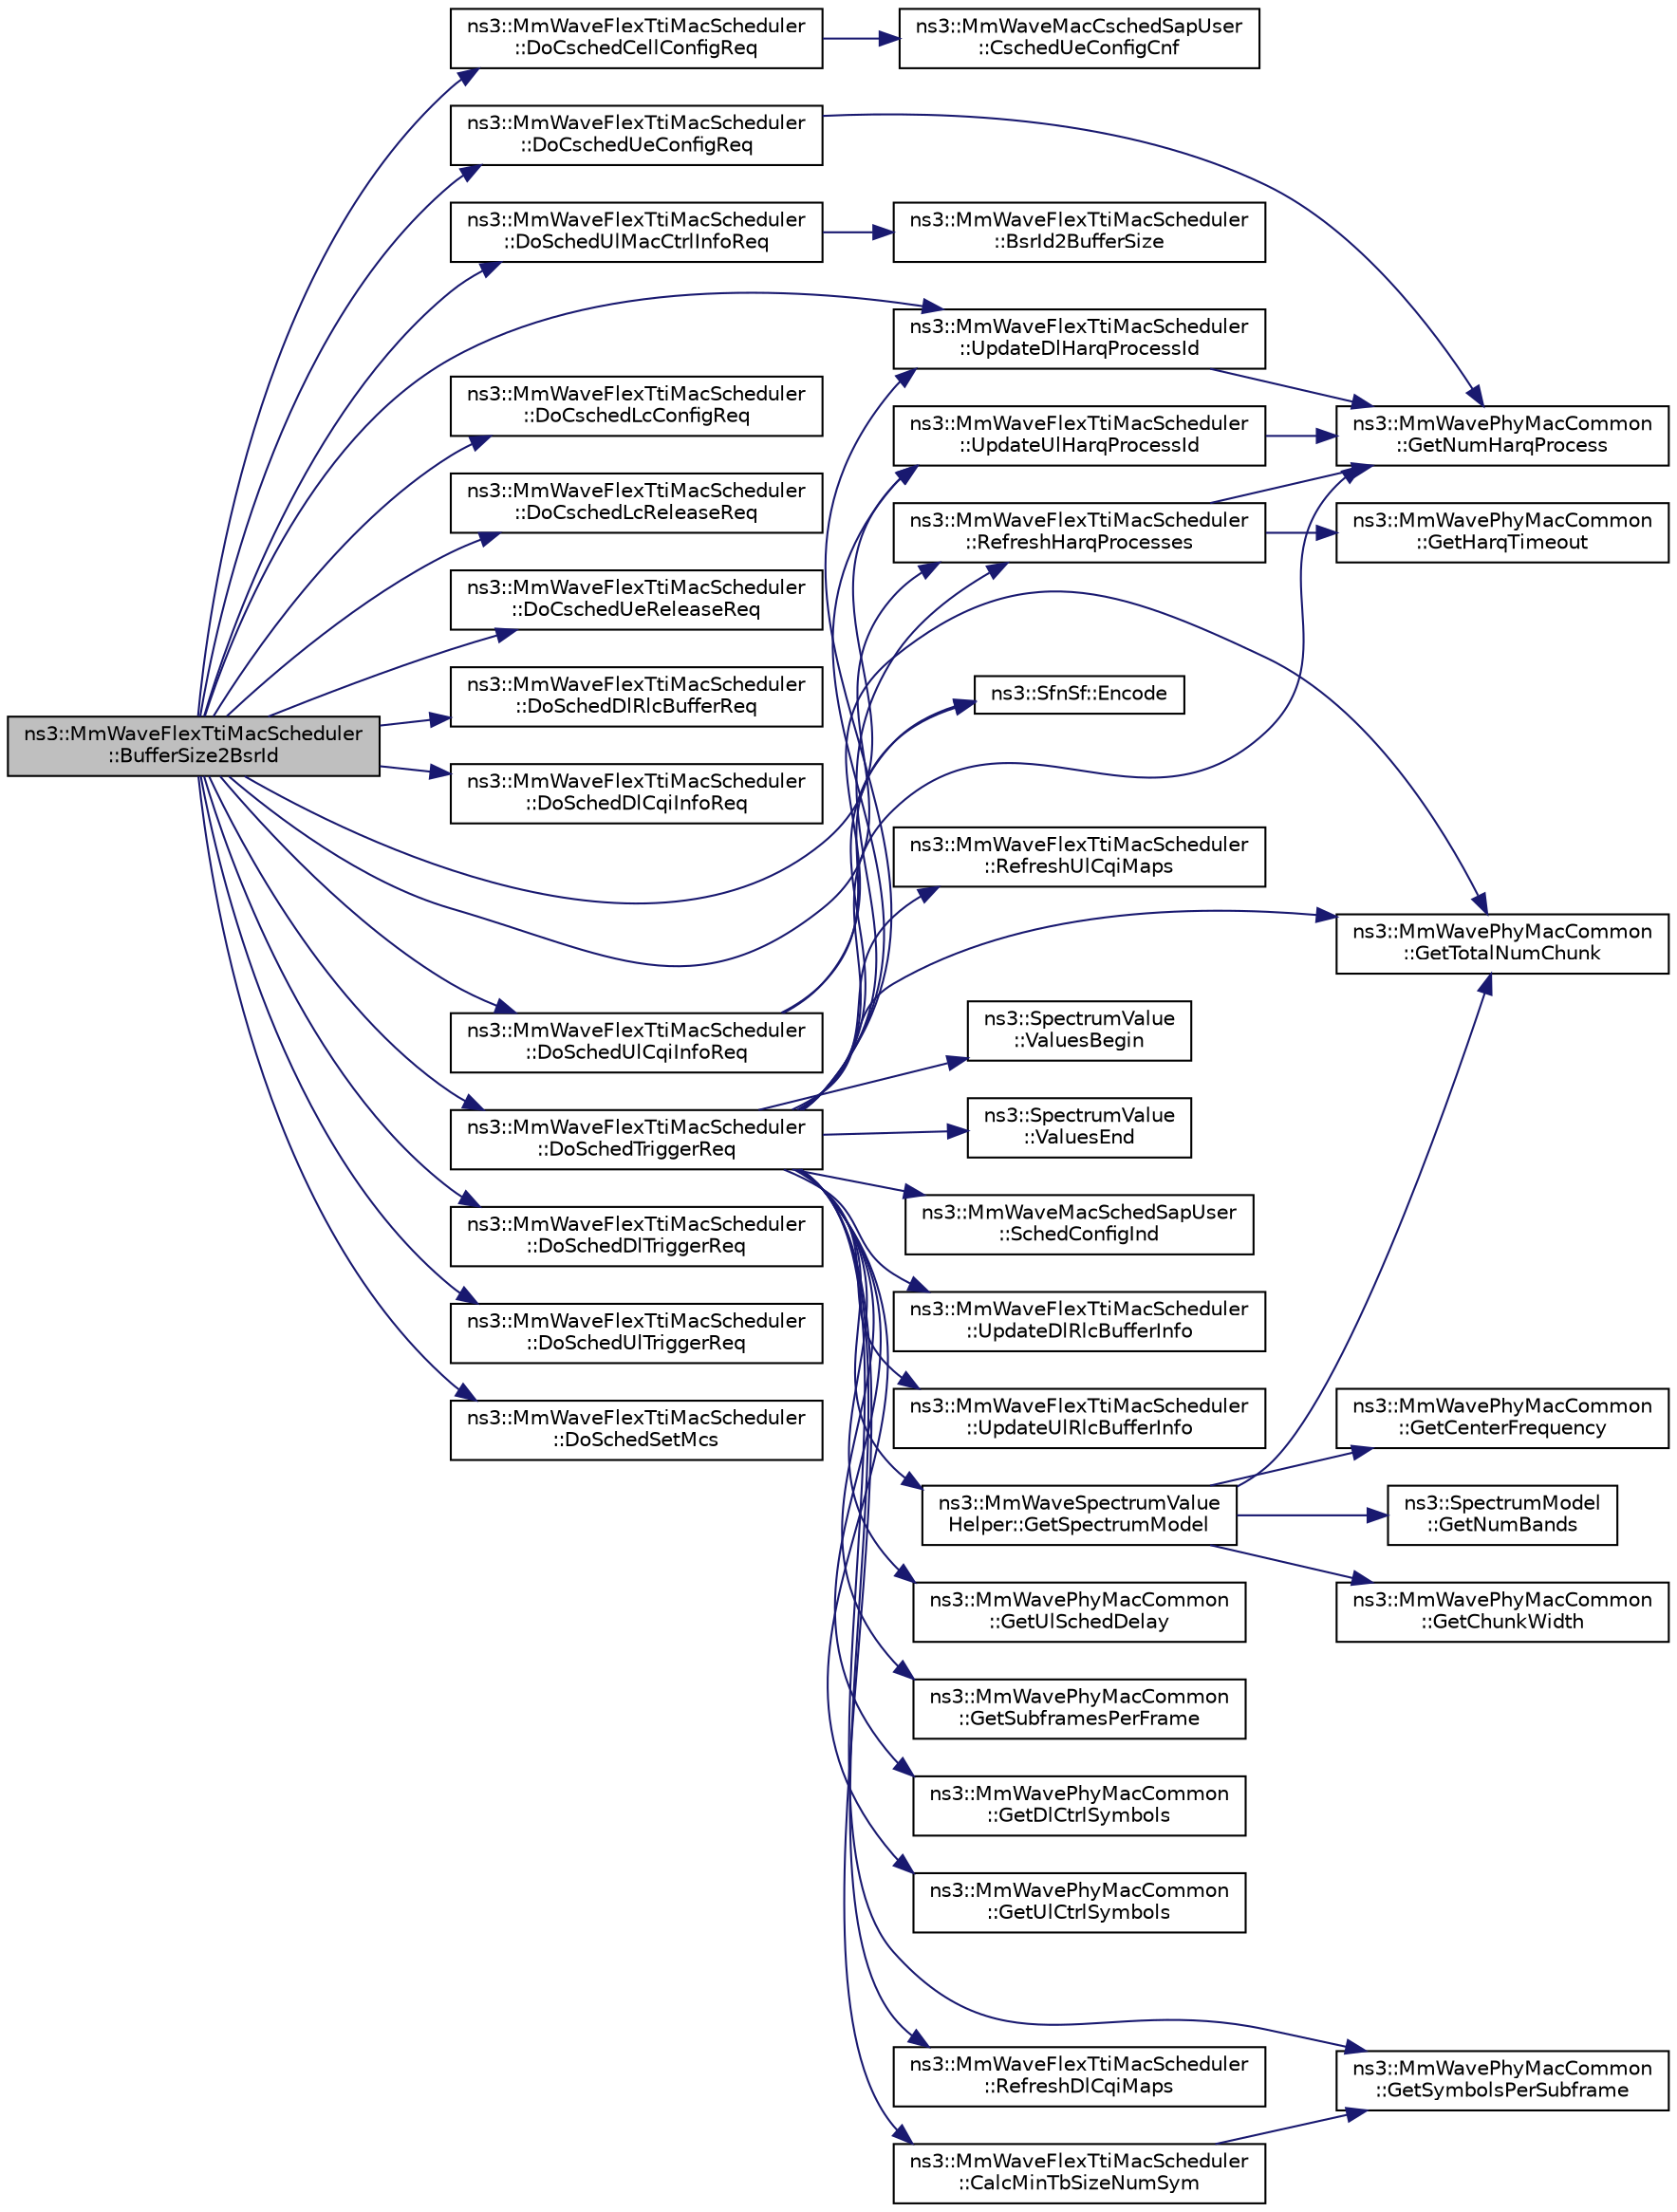 digraph "ns3::MmWaveFlexTtiMacScheduler::BufferSize2BsrId"
{
  edge [fontname="Helvetica",fontsize="10",labelfontname="Helvetica",labelfontsize="10"];
  node [fontname="Helvetica",fontsize="10",shape=record];
  rankdir="LR";
  Node1 [label="ns3::MmWaveFlexTtiMacScheduler\l::BufferSize2BsrId",height=0.2,width=0.4,color="black", fillcolor="grey75", style="filled", fontcolor="black"];
  Node1 -> Node2 [color="midnightblue",fontsize="10",style="solid"];
  Node2 [label="ns3::MmWaveFlexTtiMacScheduler\l::UpdateDlHarqProcessId",height=0.2,width=0.4,color="black", fillcolor="white", style="filled",URL="$d0/deb/classns3_1_1MmWaveFlexTtiMacScheduler.html#ae6166d2b40f1dc7c8407c7d620a8ea02"];
  Node2 -> Node3 [color="midnightblue",fontsize="10",style="solid"];
  Node3 [label="ns3::MmWavePhyMacCommon\l::GetNumHarqProcess",height=0.2,width=0.4,color="black", fillcolor="white", style="filled",URL="$df/df4/classns3_1_1MmWavePhyMacCommon.html#a40773d84172ebeb5aff125f56ebcc5ac"];
  Node1 -> Node4 [color="midnightblue",fontsize="10",style="solid"];
  Node4 [label="ns3::MmWaveFlexTtiMacScheduler\l::UpdateUlHarqProcessId",height=0.2,width=0.4,color="black", fillcolor="white", style="filled",URL="$d0/deb/classns3_1_1MmWaveFlexTtiMacScheduler.html#a2e7e646b6f8b35625d1284d04c167881"];
  Node4 -> Node3 [color="midnightblue",fontsize="10",style="solid"];
  Node1 -> Node5 [color="midnightblue",fontsize="10",style="solid"];
  Node5 [label="ns3::MmWaveFlexTtiMacScheduler\l::DoCschedCellConfigReq",height=0.2,width=0.4,color="black", fillcolor="white", style="filled",URL="$d0/deb/classns3_1_1MmWaveFlexTtiMacScheduler.html#a0a2e93c1c14b4e26b6fcb1eec990309d"];
  Node5 -> Node6 [color="midnightblue",fontsize="10",style="solid"];
  Node6 [label="ns3::MmWaveMacCschedSapUser\l::CschedUeConfigCnf",height=0.2,width=0.4,color="black", fillcolor="white", style="filled",URL="$d7/d6e/classns3_1_1MmWaveMacCschedSapUser.html#a7c6574b01ef6cfd72a3c027142dff19c"];
  Node1 -> Node7 [color="midnightblue",fontsize="10",style="solid"];
  Node7 [label="ns3::MmWaveFlexTtiMacScheduler\l::DoCschedUeConfigReq",height=0.2,width=0.4,color="black", fillcolor="white", style="filled",URL="$d0/deb/classns3_1_1MmWaveFlexTtiMacScheduler.html#a5b01baf4890fe28fd57699cc9535d88e"];
  Node7 -> Node3 [color="midnightblue",fontsize="10",style="solid"];
  Node1 -> Node8 [color="midnightblue",fontsize="10",style="solid"];
  Node8 [label="ns3::MmWaveFlexTtiMacScheduler\l::DoCschedLcConfigReq",height=0.2,width=0.4,color="black", fillcolor="white", style="filled",URL="$d0/deb/classns3_1_1MmWaveFlexTtiMacScheduler.html#a801b39134b635d49854ec1864d8b3f26"];
  Node1 -> Node9 [color="midnightblue",fontsize="10",style="solid"];
  Node9 [label="ns3::MmWaveFlexTtiMacScheduler\l::DoCschedLcReleaseReq",height=0.2,width=0.4,color="black", fillcolor="white", style="filled",URL="$d0/deb/classns3_1_1MmWaveFlexTtiMacScheduler.html#a98866a8bcf361255c2f092484813f189"];
  Node1 -> Node10 [color="midnightblue",fontsize="10",style="solid"];
  Node10 [label="ns3::MmWaveFlexTtiMacScheduler\l::DoCschedUeReleaseReq",height=0.2,width=0.4,color="black", fillcolor="white", style="filled",URL="$d0/deb/classns3_1_1MmWaveFlexTtiMacScheduler.html#a39e444a162781be1bd04ad02c39ca378"];
  Node1 -> Node11 [color="midnightblue",fontsize="10",style="solid"];
  Node11 [label="ns3::MmWaveFlexTtiMacScheduler\l::DoSchedDlRlcBufferReq",height=0.2,width=0.4,color="black", fillcolor="white", style="filled",URL="$d0/deb/classns3_1_1MmWaveFlexTtiMacScheduler.html#a972fbd6950708e483b33a5d11b5094cc"];
  Node1 -> Node12 [color="midnightblue",fontsize="10",style="solid"];
  Node12 [label="ns3::MmWaveFlexTtiMacScheduler\l::DoSchedDlCqiInfoReq",height=0.2,width=0.4,color="black", fillcolor="white", style="filled",URL="$d0/deb/classns3_1_1MmWaveFlexTtiMacScheduler.html#ad2cb5b2c86797cdbeceb7ef754d9f453"];
  Node1 -> Node13 [color="midnightblue",fontsize="10",style="solid"];
  Node13 [label="ns3::MmWaveFlexTtiMacScheduler\l::DoSchedUlCqiInfoReq",height=0.2,width=0.4,color="black", fillcolor="white", style="filled",URL="$d0/deb/classns3_1_1MmWaveFlexTtiMacScheduler.html#abe9b853ebddee6a695a2e8260cb4e641"];
  Node13 -> Node14 [color="midnightblue",fontsize="10",style="solid"];
  Node14 [label="ns3::SfnSf::Encode",height=0.2,width=0.4,color="black", fillcolor="white", style="filled",URL="$d6/d81/structns3_1_1SfnSf.html#a9fff81b2b48af70c77e6b2c51d2fd43b"];
  Node13 -> Node15 [color="midnightblue",fontsize="10",style="solid"];
  Node15 [label="ns3::MmWavePhyMacCommon\l::GetTotalNumChunk",height=0.2,width=0.4,color="black", fillcolor="white", style="filled",URL="$df/df4/classns3_1_1MmWavePhyMacCommon.html#a97e82c809a351fea9d5058ac1bb4c3c6"];
  Node1 -> Node16 [color="midnightblue",fontsize="10",style="solid"];
  Node16 [label="ns3::MmWaveFlexTtiMacScheduler\l::DoSchedUlMacCtrlInfoReq",height=0.2,width=0.4,color="black", fillcolor="white", style="filled",URL="$d0/deb/classns3_1_1MmWaveFlexTtiMacScheduler.html#a16150448a696414e42093c28467c0a6d"];
  Node16 -> Node17 [color="midnightblue",fontsize="10",style="solid"];
  Node17 [label="ns3::MmWaveFlexTtiMacScheduler\l::BsrId2BufferSize",height=0.2,width=0.4,color="black", fillcolor="white", style="filled",URL="$d0/deb/classns3_1_1MmWaveFlexTtiMacScheduler.html#a2de0d6da8a161c34721136d1dff22038"];
  Node1 -> Node18 [color="midnightblue",fontsize="10",style="solid"];
  Node18 [label="ns3::MmWaveFlexTtiMacScheduler\l::DoSchedTriggerReq",height=0.2,width=0.4,color="black", fillcolor="white", style="filled",URL="$d0/deb/classns3_1_1MmWaveFlexTtiMacScheduler.html#a5e3acc15f9a705902c8471ea47d42be7"];
  Node18 -> Node19 [color="midnightblue",fontsize="10",style="solid"];
  Node19 [label="ns3::MmWavePhyMacCommon\l::GetUlSchedDelay",height=0.2,width=0.4,color="black", fillcolor="white", style="filled",URL="$df/df4/classns3_1_1MmWavePhyMacCommon.html#afd70935ec71838fefe6a8e18198f19cb"];
  Node18 -> Node20 [color="midnightblue",fontsize="10",style="solid"];
  Node20 [label="ns3::MmWavePhyMacCommon\l::GetSubframesPerFrame",height=0.2,width=0.4,color="black", fillcolor="white", style="filled",URL="$df/df4/classns3_1_1MmWavePhyMacCommon.html#a3709cf52f6813eb8ad1af16d95082dc1"];
  Node18 -> Node21 [color="midnightblue",fontsize="10",style="solid"];
  Node21 [label="ns3::MmWavePhyMacCommon\l::GetDlCtrlSymbols",height=0.2,width=0.4,color="black", fillcolor="white", style="filled",URL="$df/df4/classns3_1_1MmWavePhyMacCommon.html#a1be2da684374de93d7f501aab2441b5a"];
  Node18 -> Node22 [color="midnightblue",fontsize="10",style="solid"];
  Node22 [label="ns3::MmWavePhyMacCommon\l::GetUlCtrlSymbols",height=0.2,width=0.4,color="black", fillcolor="white", style="filled",URL="$df/df4/classns3_1_1MmWavePhyMacCommon.html#aa0bf8af14050bc5dc6513fbc86319a9b"];
  Node18 -> Node23 [color="midnightblue",fontsize="10",style="solid"];
  Node23 [label="ns3::MmWavePhyMacCommon\l::GetSymbolsPerSubframe",height=0.2,width=0.4,color="black", fillcolor="white", style="filled",URL="$df/df4/classns3_1_1MmWavePhyMacCommon.html#a2fe835b76e3c689defa413e395cd10cb"];
  Node18 -> Node24 [color="midnightblue",fontsize="10",style="solid"];
  Node24 [label="ns3::MmWaveFlexTtiMacScheduler\l::RefreshDlCqiMaps",height=0.2,width=0.4,color="black", fillcolor="white", style="filled",URL="$d0/deb/classns3_1_1MmWaveFlexTtiMacScheduler.html#a258b38ccd67574a92e83ee7797850a99"];
  Node18 -> Node25 [color="midnightblue",fontsize="10",style="solid"];
  Node25 [label="ns3::MmWaveFlexTtiMacScheduler\l::RefreshUlCqiMaps",height=0.2,width=0.4,color="black", fillcolor="white", style="filled",URL="$d0/deb/classns3_1_1MmWaveFlexTtiMacScheduler.html#a37e57c25e03ec4c1865025f8e5301d32"];
  Node18 -> Node26 [color="midnightblue",fontsize="10",style="solid"];
  Node26 [label="ns3::MmWaveFlexTtiMacScheduler\l::RefreshHarqProcesses",height=0.2,width=0.4,color="black", fillcolor="white", style="filled",URL="$d0/deb/classns3_1_1MmWaveFlexTtiMacScheduler.html#a281920e70bec00820617efef009a83fd",tooltip="Refresh HARQ processes according to the timers. "];
  Node26 -> Node3 [color="midnightblue",fontsize="10",style="solid"];
  Node26 -> Node27 [color="midnightblue",fontsize="10",style="solid"];
  Node27 [label="ns3::MmWavePhyMacCommon\l::GetHarqTimeout",height=0.2,width=0.4,color="black", fillcolor="white", style="filled",URL="$df/df4/classns3_1_1MmWavePhyMacCommon.html#a6a3b10cda74091e0579e24e3b4dbad80"];
  Node18 -> Node28 [color="midnightblue",fontsize="10",style="solid"];
  Node28 [label="ns3::MmWaveSpectrumValue\lHelper::GetSpectrumModel",height=0.2,width=0.4,color="black", fillcolor="white", style="filled",URL="$d0/d63/classns3_1_1MmWaveSpectrumValueHelper.html#a23fc6693b28bb565a97768b536225b58"];
  Node28 -> Node29 [color="midnightblue",fontsize="10",style="solid"];
  Node29 [label="ns3::MmWavePhyMacCommon\l::GetCenterFrequency",height=0.2,width=0.4,color="black", fillcolor="white", style="filled",URL="$df/df4/classns3_1_1MmWavePhyMacCommon.html#a0850d2e37c7075b9bce242723b722019"];
  Node28 -> Node15 [color="midnightblue",fontsize="10",style="solid"];
  Node28 -> Node30 [color="midnightblue",fontsize="10",style="solid"];
  Node30 [label="ns3::SpectrumModel\l::GetNumBands",height=0.2,width=0.4,color="black", fillcolor="white", style="filled",URL="$d2/da4/classns3_1_1SpectrumModel.html#a07c4a1c2f963885dd7fef7f82b20e90b"];
  Node28 -> Node31 [color="midnightblue",fontsize="10",style="solid"];
  Node31 [label="ns3::MmWavePhyMacCommon\l::GetChunkWidth",height=0.2,width=0.4,color="black", fillcolor="white", style="filled",URL="$df/df4/classns3_1_1MmWavePhyMacCommon.html#acc801566d527f1893d67a618ea3be203"];
  Node18 -> Node32 [color="midnightblue",fontsize="10",style="solid"];
  Node32 [label="ns3::SpectrumValue\l::ValuesBegin",height=0.2,width=0.4,color="black", fillcolor="white", style="filled",URL="$d5/d6e/classns3_1_1SpectrumValue.html#a3b1adae7ee52561bf560d7b604d9947d"];
  Node18 -> Node15 [color="midnightblue",fontsize="10",style="solid"];
  Node18 -> Node33 [color="midnightblue",fontsize="10",style="solid"];
  Node33 [label="ns3::SpectrumValue\l::ValuesEnd",height=0.2,width=0.4,color="black", fillcolor="white", style="filled",URL="$d5/d6e/classns3_1_1SpectrumValue.html#aa0e76e888fc6cba3b01bf638b6c4567f"];
  Node18 -> Node34 [color="midnightblue",fontsize="10",style="solid"];
  Node34 [label="ns3::MmWaveMacSchedSapUser\l::SchedConfigInd",height=0.2,width=0.4,color="black", fillcolor="white", style="filled",URL="$d9/d4c/classns3_1_1MmWaveMacSchedSapUser.html#ac164dd52215c3924cf421b56089eece4"];
  Node18 -> Node35 [color="midnightblue",fontsize="10",style="solid"];
  Node35 [label="ns3::MmWaveFlexTtiMacScheduler\l::CalcMinTbSizeNumSym",height=0.2,width=0.4,color="black", fillcolor="white", style="filled",URL="$d0/deb/classns3_1_1MmWaveFlexTtiMacScheduler.html#addc3fd9accbea088f5614954fb0fde62"];
  Node35 -> Node23 [color="midnightblue",fontsize="10",style="solid"];
  Node18 -> Node2 [color="midnightblue",fontsize="10",style="solid"];
  Node18 -> Node3 [color="midnightblue",fontsize="10",style="solid"];
  Node18 -> Node36 [color="midnightblue",fontsize="10",style="solid"];
  Node36 [label="ns3::MmWaveFlexTtiMacScheduler\l::UpdateDlRlcBufferInfo",height=0.2,width=0.4,color="black", fillcolor="white", style="filled",URL="$d0/deb/classns3_1_1MmWaveFlexTtiMacScheduler.html#a596a7a467d1cc60189f6123833df8df8"];
  Node18 -> Node4 [color="midnightblue",fontsize="10",style="solid"];
  Node18 -> Node37 [color="midnightblue",fontsize="10",style="solid"];
  Node37 [label="ns3::MmWaveFlexTtiMacScheduler\l::UpdateUlRlcBufferInfo",height=0.2,width=0.4,color="black", fillcolor="white", style="filled",URL="$d0/deb/classns3_1_1MmWaveFlexTtiMacScheduler.html#a3ee98517bf46d32cd07cd55bcc8c9f86"];
  Node18 -> Node14 [color="midnightblue",fontsize="10",style="solid"];
  Node1 -> Node38 [color="midnightblue",fontsize="10",style="solid"];
  Node38 [label="ns3::MmWaveFlexTtiMacScheduler\l::DoSchedDlTriggerReq",height=0.2,width=0.4,color="black", fillcolor="white", style="filled",URL="$d0/deb/classns3_1_1MmWaveFlexTtiMacScheduler.html#add741cd26773f608881f601cce273dc0"];
  Node1 -> Node39 [color="midnightblue",fontsize="10",style="solid"];
  Node39 [label="ns3::MmWaveFlexTtiMacScheduler\l::DoSchedUlTriggerReq",height=0.2,width=0.4,color="black", fillcolor="white", style="filled",URL="$d0/deb/classns3_1_1MmWaveFlexTtiMacScheduler.html#a6c4a0a7211bb9b02115beb205bd194ac"];
  Node1 -> Node40 [color="midnightblue",fontsize="10",style="solid"];
  Node40 [label="ns3::MmWaveFlexTtiMacScheduler\l::DoSchedSetMcs",height=0.2,width=0.4,color="black", fillcolor="white", style="filled",URL="$d0/deb/classns3_1_1MmWaveFlexTtiMacScheduler.html#abd090b870575d88da6c2d839c3101c84"];
  Node1 -> Node26 [color="midnightblue",fontsize="10",style="solid"];
}
